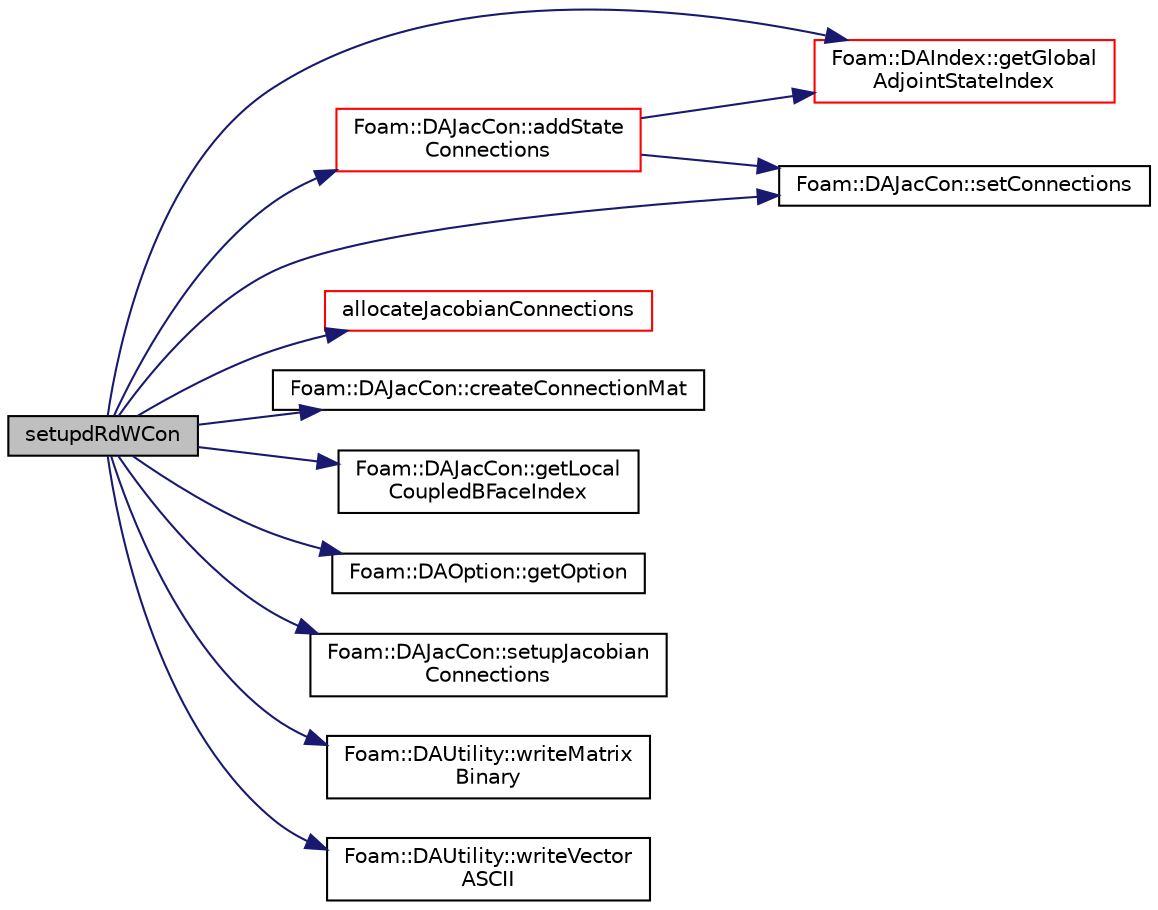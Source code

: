 digraph "setupdRdWCon"
{
  bgcolor="transparent";
  edge [fontname="Helvetica",fontsize="10",labelfontname="Helvetica",labelfontsize="10"];
  node [fontname="Helvetica",fontsize="10",shape=record];
  rankdir="LR";
  Node72 [label="setupdRdWCon",height=0.2,width=0.4,color="black", fillcolor="grey75", style="filled", fontcolor="black"];
  Node72 -> Node73 [color="midnightblue",fontsize="10",style="solid",fontname="Helvetica"];
  Node73 [label="Foam::DAJacCon::addState\lConnections",height=0.2,width=0.4,color="red",URL="$classFoam_1_1DAJacCon.html#a9dd95e527ffe4ab41fa36bb746e5f2aa",tooltip="a high-level function to add connected state column indices to the connectivity matrix ..."];
  Node73 -> Node77 [color="midnightblue",fontsize="10",style="solid",fontname="Helvetica"];
  Node77 [label="Foam::DAIndex::getGlobal\lAdjointStateIndex",height=0.2,width=0.4,color="red",URL="$classFoam_1_1DAIndex.html#a06a1fcb98ee5f377d70e1d04b0e5dd61",tooltip="get global adjoint index for a given state name, cell/face indxI and its component (optional..."];
  Node73 -> Node81 [color="midnightblue",fontsize="10",style="solid",fontname="Helvetica"];
  Node81 [label="Foam::DAJacCon::setConnections",height=0.2,width=0.4,color="black",URL="$classFoam_1_1DAJacCon.html#ad2122e911a7e639cf065cf4c102f2f9d",tooltip="add value 1 for the colume idx to conMat "];
  Node72 -> Node82 [color="midnightblue",fontsize="10",style="solid",fontname="Helvetica"];
  Node82 [label="allocateJacobianConnections",height=0.2,width=0.4,color="red",URL="$classFoam_1_1DAJacCondRdW.html#ad689db8802c9bd6e019cce6fdd7ed3ca",tooltip="compute preallocation vectors "];
  Node72 -> Node84 [color="midnightblue",fontsize="10",style="solid",fontname="Helvetica"];
  Node84 [label="Foam::DAJacCon::createConnectionMat",height=0.2,width=0.4,color="black",URL="$classFoam_1_1DAJacCon.html#a6aa22bae0912af41d04a6c69eeb2c57a",tooltip="allocate connectedState matrix "];
  Node72 -> Node77 [color="midnightblue",fontsize="10",style="solid",fontname="Helvetica"];
  Node72 -> Node75 [color="midnightblue",fontsize="10",style="solid",fontname="Helvetica"];
  Node75 [label="Foam::DAJacCon::getLocal\lCoupledBFaceIndex",height=0.2,width=0.4,color="black",URL="$classFoam_1_1DAJacCon.html#aa726e30a9a46d3d6dc365e53b485dce3",tooltip="given a local face index, return the local index of the coupled boundary face "];
  Node72 -> Node79 [color="midnightblue",fontsize="10",style="solid",fontname="Helvetica"];
  Node79 [label="Foam::DAOption::getOption",height=0.2,width=0.4,color="black",URL="$classFoam_1_1DAOption.html#a4d6d2622f32c466e367526f5cc05d0fb",tooltip="get an option from subDict and key "];
  Node72 -> Node81 [color="midnightblue",fontsize="10",style="solid",fontname="Helvetica"];
  Node72 -> Node85 [color="midnightblue",fontsize="10",style="solid",fontname="Helvetica"];
  Node85 [label="Foam::DAJacCon::setupJacobian\lConnections",height=0.2,width=0.4,color="black",URL="$classFoam_1_1DAJacCon.html#a4e2b26f19cb795cd7276b68addbccb01",tooltip="assign values in connections to a specific row idxI in conMat "];
  Node72 -> Node86 [color="midnightblue",fontsize="10",style="solid",fontname="Helvetica"];
  Node86 [label="Foam::DAUtility::writeMatrix\lBinary",height=0.2,width=0.4,color="black",URL="$classFoam_1_1DAUtility.html#a7d5db3b1724c116fd1b12443d914b4cc",tooltip="write petsc matrix in binary format "];
  Node72 -> Node87 [color="midnightblue",fontsize="10",style="solid",fontname="Helvetica"];
  Node87 [label="Foam::DAUtility::writeVector\lASCII",height=0.2,width=0.4,color="black",URL="$classFoam_1_1DAUtility.html#a4845f297f6868e9edf41f492fff59004",tooltip="write petsc vector in ascii format "];
}

